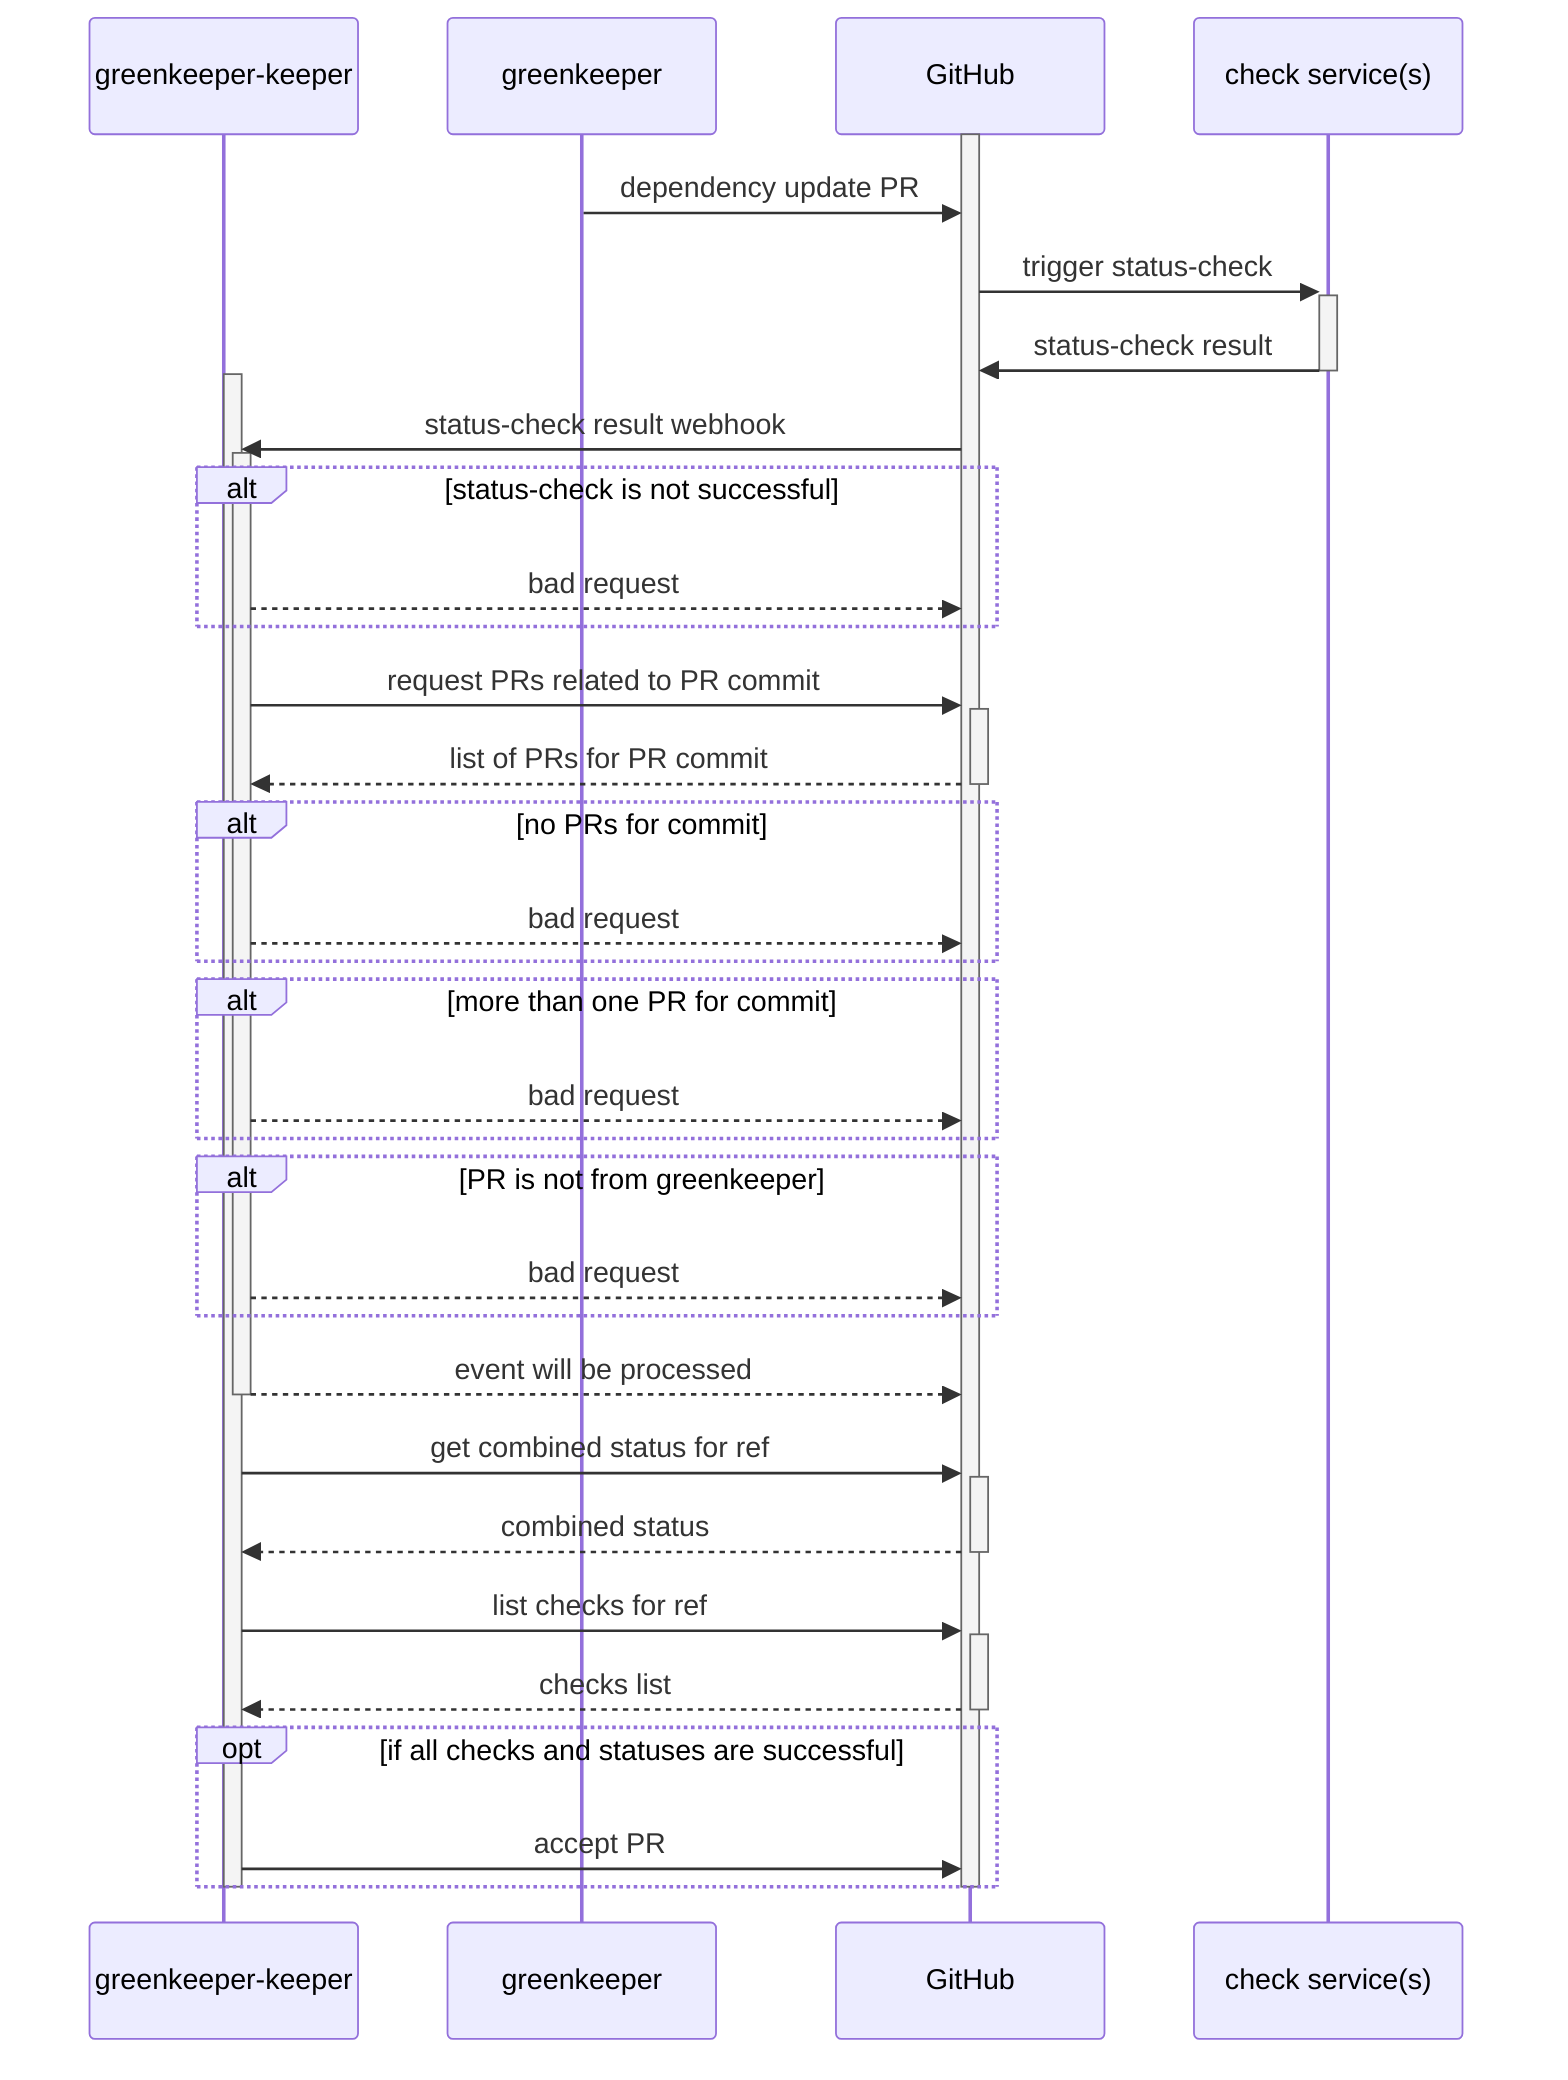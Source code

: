 sequenceDiagram
    participant gkk as greenkeeper-keeper
    participant gk as greenkeeper
    participant gh as GitHub
    participant cs as check service(s)

    activate gh
    gk->>gh: dependency update PR
    gh->>+cs: trigger status-check
    cs->>-gh: status-check result
    activate gkk
    activate gkk
    gh->>+gkk: status-check result webhook
    alt status-check is not successful
        gkk-->>gh: bad request
    end
    gkk->>+gh: request PRs related to PR commit
    gh-->>-gkk: list of PRs for PR commit
    alt no PRs for commit
        gkk-->>gh: bad request
    end
    alt more than one PR for commit
        gkk-->>gh: bad request
    end
    alt PR is not from greenkeeper
        gkk-->>gh: bad request
    end
    gkk-->>gh: event will be processed
    deactivate gkk
    gkk->>+gh: get combined status for ref
    gh-->>-gkk: combined status
    gkk->>+gh: list checks for ref
    gh-->>-gkk: checks list
    opt if all checks and statuses are successful
        gkk->>gh: accept PR
    end
    deactivate gkk
    deactivate gh